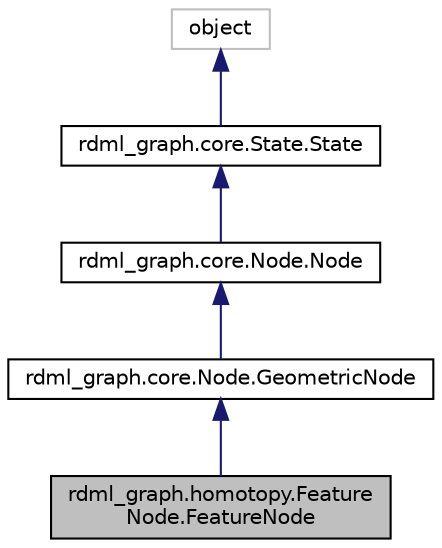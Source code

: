 digraph "rdml_graph.homotopy.FeatureNode.FeatureNode"
{
 // LATEX_PDF_SIZE
  edge [fontname="Helvetica",fontsize="10",labelfontname="Helvetica",labelfontsize="10"];
  node [fontname="Helvetica",fontsize="10",shape=record];
  Node1 [label="rdml_graph.homotopy.Feature\lNode.FeatureNode",height=0.2,width=0.4,color="black", fillcolor="grey75", style="filled", fontcolor="black",tooltip=" "];
  Node2 -> Node1 [dir="back",color="midnightblue",fontsize="10",style="solid",fontname="Helvetica"];
  Node2 [label="rdml_graph.core.Node.GeometricNode",height=0.2,width=0.4,color="black", fillcolor="white", style="filled",URL="$classrdml__graph_1_1core_1_1Node_1_1GeometricNode.html",tooltip="GeometricNode that includes a geometric point as part of the node as well as the graph structure."];
  Node3 -> Node2 [dir="back",color="midnightblue",fontsize="10",style="solid",fontname="Helvetica"];
  Node3 [label="rdml_graph.core.Node.Node",height=0.2,width=0.4,color="black", fillcolor="white", style="filled",URL="$classrdml__graph_1_1core_1_1Node_1_1Node.html",tooltip="Node class for a node of a graph structure."];
  Node4 -> Node3 [dir="back",color="midnightblue",fontsize="10",style="solid",fontname="Helvetica"];
  Node4 [label="rdml_graph.core.State.State",height=0.2,width=0.4,color="black", fillcolor="white", style="filled",URL="$classrdml__graph_1_1core_1_1State_1_1State.html",tooltip="The generic State object for searches."];
  Node5 -> Node4 [dir="back",color="midnightblue",fontsize="10",style="solid",fontname="Helvetica"];
  Node5 [label="object",height=0.2,width=0.4,color="grey75", fillcolor="white", style="filled",tooltip=" "];
}
